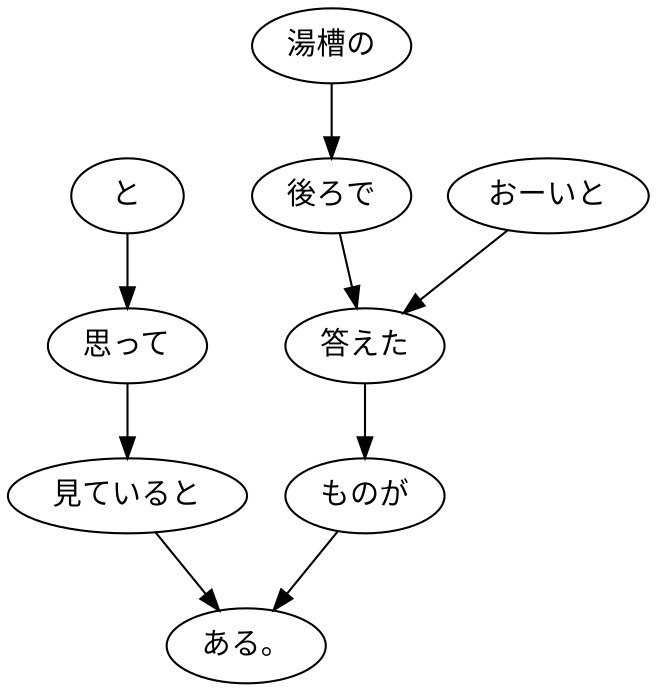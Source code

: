 digraph graph4530 {
	node0 [label="と"];
	node1 [label="思って"];
	node2 [label="見ていると"];
	node3 [label="湯槽の"];
	node4 [label="後ろで"];
	node5 [label="おーいと"];
	node6 [label="答えた"];
	node7 [label="ものが"];
	node8 [label="ある。"];
	node0 -> node1;
	node1 -> node2;
	node2 -> node8;
	node3 -> node4;
	node4 -> node6;
	node5 -> node6;
	node6 -> node7;
	node7 -> node8;
}
